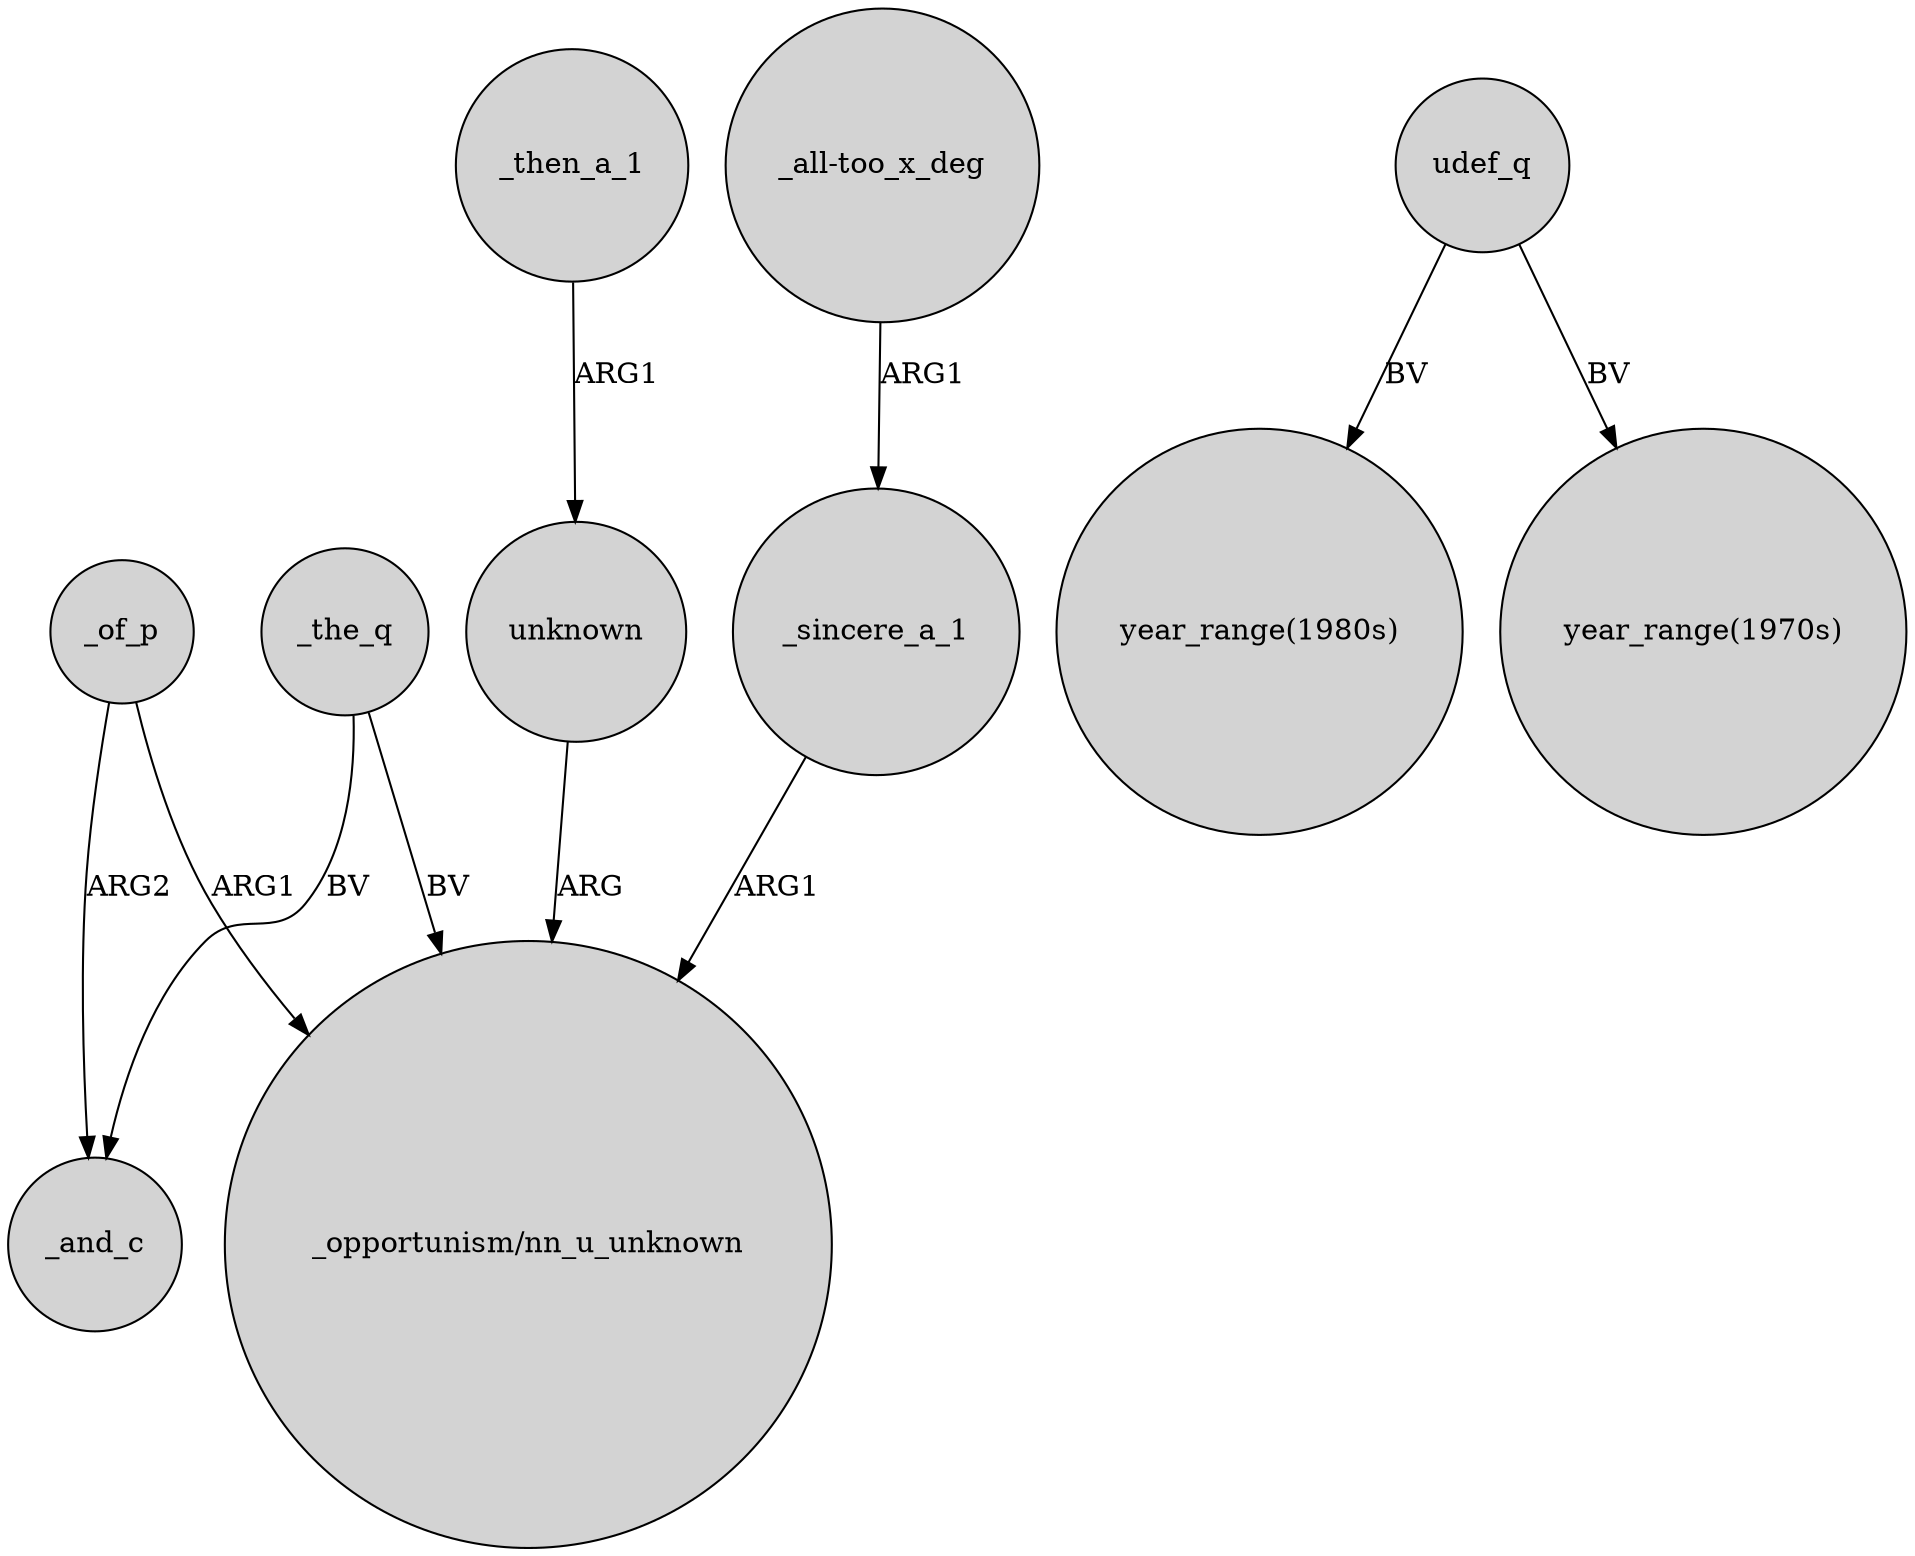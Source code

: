 digraph {
	node [shape=circle style=filled]
	_the_q -> _and_c [label=BV]
	_of_p -> _and_c [label=ARG2]
	udef_q -> "year_range(1980s)" [label=BV]
	_the_q -> "_opportunism/nn_u_unknown" [label=BV]
	_sincere_a_1 -> "_opportunism/nn_u_unknown" [label=ARG1]
	_then_a_1 -> unknown [label=ARG1]
	_of_p -> "_opportunism/nn_u_unknown" [label=ARG1]
	"_all-too_x_deg" -> _sincere_a_1 [label=ARG1]
	udef_q -> "year_range(1970s)" [label=BV]
	unknown -> "_opportunism/nn_u_unknown" [label=ARG]
}
